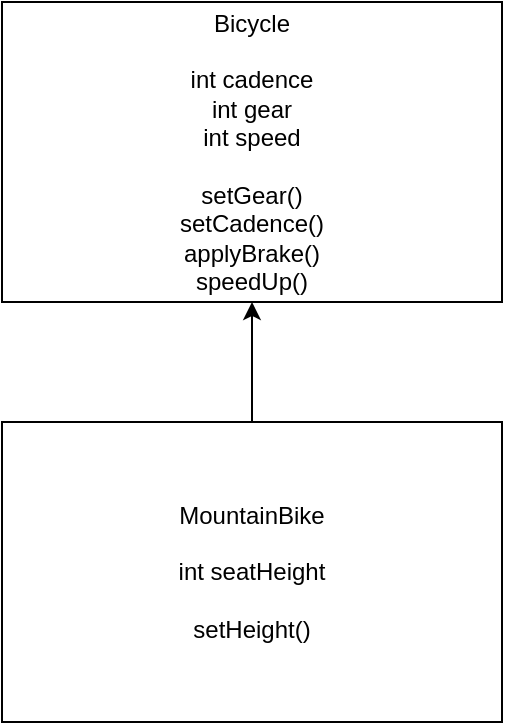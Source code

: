 <mxfile version="12.1.5" type="device" pages="1"><diagram id="D037Tczf_YVbzz-5rKDg" name="Page-1"><mxGraphModel dx="854" dy="465" grid="1" gridSize="10" guides="1" tooltips="1" connect="1" arrows="1" fold="1" page="1" pageScale="1" pageWidth="827" pageHeight="1169" math="0" shadow="0"><root><mxCell id="0"/><mxCell id="1" parent="0"/><mxCell id="hENHrqC9fPAYvMZNTD5m-1" value="&lt;div&gt;Bicycle&lt;/div&gt;&lt;div&gt;&lt;br&gt;&lt;/div&gt;&lt;div&gt;int cadence&lt;/div&gt;&lt;div&gt;int gear&lt;/div&gt;&lt;div&gt;int speed&lt;/div&gt;&lt;div&gt;&lt;br&gt;&lt;/div&gt;&lt;div&gt;setGear()&lt;/div&gt;&lt;div&gt;setCadence()&lt;/div&gt;&lt;div&gt;applyBrake()&lt;/div&gt;&lt;div&gt;speedUp()&lt;br&gt;&lt;/div&gt;" style="rounded=0;whiteSpace=wrap;html=1;" vertex="1" parent="1"><mxGeometry x="220" y="70" width="250" height="150" as="geometry"/></mxCell><mxCell id="hENHrqC9fPAYvMZNTD5m-3" value="" style="edgeStyle=orthogonalEdgeStyle;rounded=0;orthogonalLoop=1;jettySize=auto;html=1;" edge="1" parent="1" source="hENHrqC9fPAYvMZNTD5m-2" target="hENHrqC9fPAYvMZNTD5m-1"><mxGeometry relative="1" as="geometry"/></mxCell><mxCell id="hENHrqC9fPAYvMZNTD5m-2" value="&lt;div&gt;MountainBike&lt;/div&gt;&lt;div&gt;&lt;br&gt;&lt;/div&gt;&lt;div&gt;int seatHeight&lt;/div&gt;&lt;div&gt;&lt;br&gt;&lt;/div&gt;&lt;div&gt;setHeight()&lt;br&gt;&lt;/div&gt;" style="rounded=0;whiteSpace=wrap;html=1;" vertex="1" parent="1"><mxGeometry x="220" y="280" width="250" height="150" as="geometry"/></mxCell></root></mxGraphModel></diagram></mxfile>
